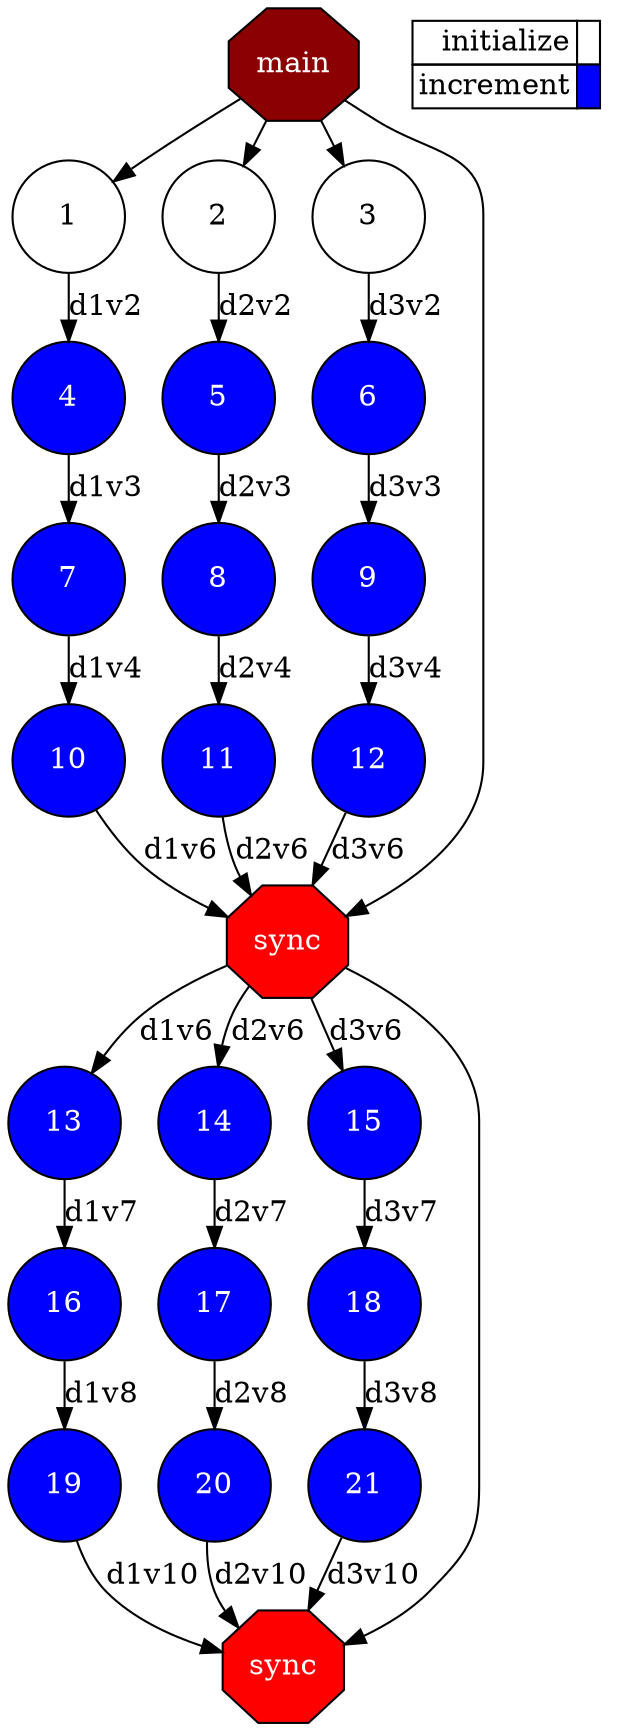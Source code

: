 digraph {
  newrank=true;
  rankdir=TB;
  labeljust="l";
  compound= true;
  subgraph dependence_graph {
    ranksep=0.20;
    node[height=0.75];

Synchro0[label="main", shape=octagon, style=filled fillcolor="#8B0000" fontcolor="#FFFFFF"];
1[shape=circle, style=filled fillcolor="#ffffff" fontcolor="#000000"];
Synchro0 -> 1;
2[shape=circle, style=filled fillcolor="#ffffff" fontcolor="#000000"];
Synchro0 -> 2;
3[shape=circle, style=filled fillcolor="#ffffff" fontcolor="#000000"];
Synchro0 -> 3;
4[shape=circle, style=filled fillcolor="#0000ff" fontcolor="#ffffff"];
1 -> 4 [label="d1v2"];
5[shape=circle, style=filled fillcolor="#0000ff" fontcolor="#ffffff"];
2 -> 5 [label="d2v2"];
6[shape=circle, style=filled fillcolor="#0000ff" fontcolor="#ffffff"];
3 -> 6 [label="d3v2"];
7[shape=circle, style=filled fillcolor="#0000ff" fontcolor="#ffffff"];
4 -> 7 [label="d1v3"];
8[shape=circle, style=filled fillcolor="#0000ff" fontcolor="#ffffff"];
5 -> 8 [label="d2v3"];
9[shape=circle, style=filled fillcolor="#0000ff" fontcolor="#ffffff"];
6 -> 9 [label="d3v3"];
10[shape=circle, style=filled fillcolor="#0000ff" fontcolor="#ffffff"];
7 -> 10 [label="d1v4"];
11[shape=circle, style=filled fillcolor="#0000ff" fontcolor="#ffffff"];
8 -> 11 [label="d2v4"];
12[shape=circle, style=filled fillcolor="#0000ff" fontcolor="#ffffff"];
9 -> 12 [label="d3v4"];
Synchro1[label="sync", shape=octagon, style=filled fillcolor="#ff0000" fontcolor="#FFFFFF"];
Synchro0 -> Synchro1;
10 -> Synchro1 [label="d1v6"];
11 -> Synchro1 [label="d2v6"];
12 -> Synchro1 [label="d3v6"];
13[shape=circle, style=filled fillcolor="#0000ff" fontcolor="#ffffff"];
Synchro1 -> 13 [label="d1v6"];
14[shape=circle, style=filled fillcolor="#0000ff" fontcolor="#ffffff"];
Synchro1 -> 14 [label="d2v6"];
15[shape=circle, style=filled fillcolor="#0000ff" fontcolor="#ffffff"];
Synchro1 -> 15 [label="d3v6"];
16[shape=circle, style=filled fillcolor="#0000ff" fontcolor="#ffffff"];
13 -> 16 [label="d1v7"];
17[shape=circle, style=filled fillcolor="#0000ff" fontcolor="#ffffff"];
14 -> 17 [label="d2v7"];
18[shape=circle, style=filled fillcolor="#0000ff" fontcolor="#ffffff"];
15 -> 18 [label="d3v7"];
19[shape=circle, style=filled fillcolor="#0000ff" fontcolor="#ffffff"];
16 -> 19 [label="d1v8"];
20[shape=circle, style=filled fillcolor="#0000ff" fontcolor="#ffffff"];
17 -> 20 [label="d2v8"];
21[shape=circle, style=filled fillcolor="#0000ff" fontcolor="#ffffff"];
18 -> 21 [label="d3v8"];
Synchro2[label="sync", shape=octagon, style=filled fillcolor="#ff0000" fontcolor="#FFFFFF"];
Synchro1 -> Synchro2;
19 -> Synchro2 [label="d1v10"];
20 -> Synchro2 [label="d2v10"];
21 -> Synchro2 [label="d3v10"];  }
  subgraph legend {
    rank=sink;
    node [shape=plaintext, height=0.75];
    ranksep=0.20;
    label = "Legend";
    key [label=<
      <table border="0" cellpadding="2" cellspacing="0" cellborder="1">
<tr>
<td align="right">initialize</td>
<td bgcolor="#ffffff">&nbsp;</td>
</tr>
<tr>
<td align="right">increment</td>
<td bgcolor="#0000ff">&nbsp;</td>
</tr>
      </table>
    >]
  }
}
